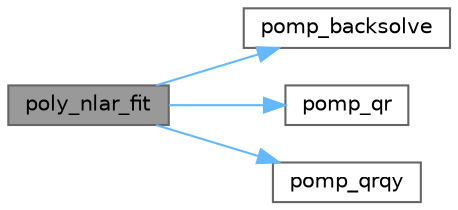 digraph "poly_nlar_fit"
{
 // LATEX_PDF_SIZE
  bgcolor="transparent";
  edge [fontname=Helvetica,fontsize=10,labelfontname=Helvetica,labelfontsize=10];
  node [fontname=Helvetica,fontsize=10,shape=box,height=0.2,width=0.4];
  rankdir="LR";
  Node1 [id="Node000001",label="poly_nlar_fit",height=0.2,width=0.4,color="gray40", fillcolor="grey60", style="filled", fontcolor="black",tooltip=" "];
  Node1 -> Node2 [id="edge1_Node000001_Node000002",color="steelblue1",style="solid",tooltip=" "];
  Node2 [id="Node000002",label="pomp_backsolve",height=0.2,width=0.4,color="grey40", fillcolor="white", style="filled",URL="$pomp__mat_8h.html#a614853020d1cfbd754ac82a5895b5547",tooltip=" "];
  Node1 -> Node3 [id="edge2_Node000001_Node000003",color="steelblue1",style="solid",tooltip=" "];
  Node3 [id="Node000003",label="pomp_qr",height=0.2,width=0.4,color="grey40", fillcolor="white", style="filled",URL="$pomp__mat_8h.html#a305b5b8bb23bc880b442f68dc1219ed6",tooltip=" "];
  Node1 -> Node4 [id="edge3_Node000001_Node000004",color="steelblue1",style="solid",tooltip=" "];
  Node4 [id="Node000004",label="pomp_qrqy",height=0.2,width=0.4,color="grey40", fillcolor="white", style="filled",URL="$pomp__mat_8h.html#a595e9be65aee622370178eb5a49f85c2",tooltip=" "];
}

